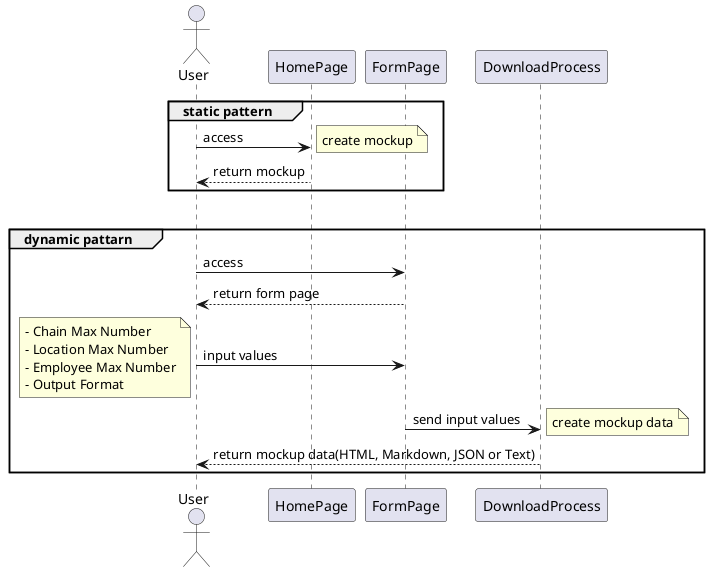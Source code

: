 @startuml restaurant chain mockup
actor User
participant HomePage
participant FormPage
participant DownloadProcess

group static pattern
User -> HomePage: access
note right
  create mockup
end note
User <-- HomePage: return mockup
end
|||

group dynamic pattarn
User -> FormPage: access
User <-- FormPage: return form page
User -> FormPage: input values
note left
  - Chain Max Number
  - Location Max Number
  - Employee Max Number
  - Output Format
end note
FormPage -> DownloadProcess: send input values
note right
  create mockup data
end note
User <-- DownloadProcess: return mockup data(HTML, Markdown, JSON or Text)
end
@enduml
